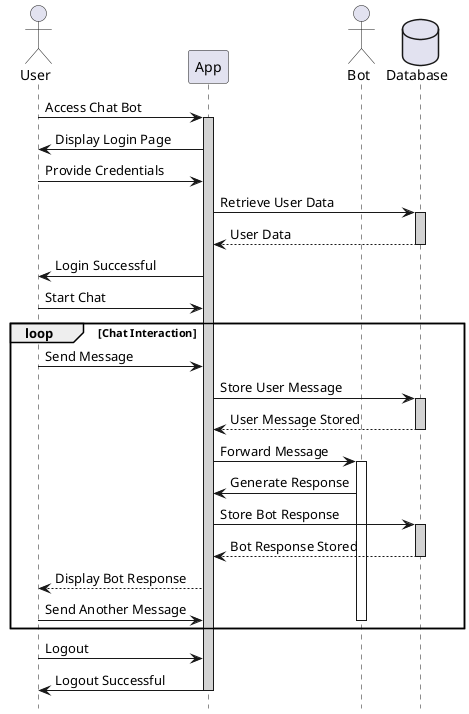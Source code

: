 @startuml FlaskAppSequenceDiagram

actor User

hide footbox
participant App
actor Bot
database Database

User -> App: Access Chat Bot
activate App #LightGray
    App -> User: Display Login Page
    User -> App: Provide Credentials
    App -> Database: Retrieve User Data
    activate Database #LightGray
        Database --> App: User Data
    deactivate Database
    
    App -> User: Login Successful
    User -> App: Start Chat
    loop Chat Interaction
        User -> App: Send Message
        App -> Database: Store User Message
        activate Database #LightGray
            App <-- Database: User Message Stored
        deactivate Database 
        App -> Bot: Forward Message
        activate Bot
            Bot -> App: Generate Response
            App -> Database: Store Bot Response
            activate Database #LightGray
                App <-- Database: Bot Response Stored
            deactivate Database
            App --> User: Display Bot Response
            User -> App: Send Another Message
        deactivate Bot
    end
   
    User -> App: Logout
    App -> User: Logout Successful
deactivate App

@enduml
